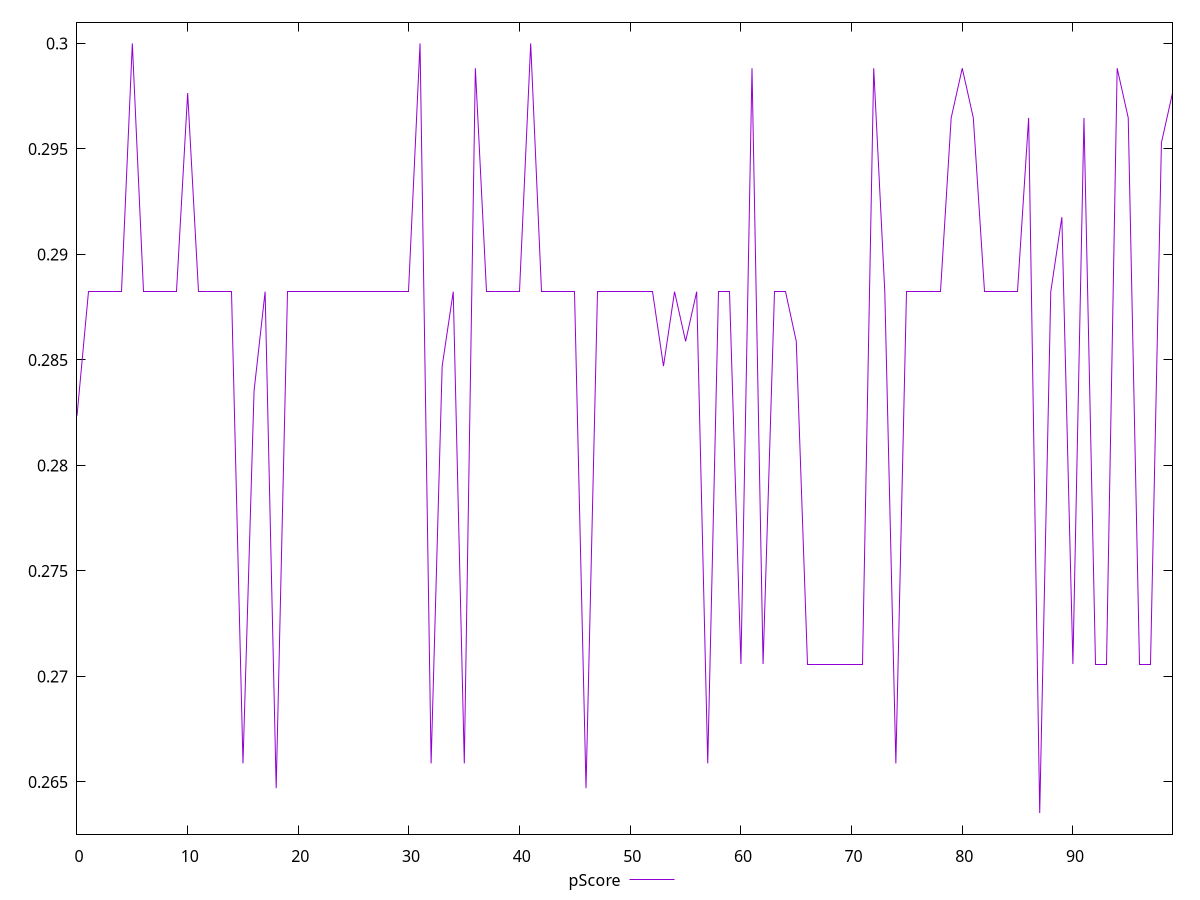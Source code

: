reset

$pScore <<EOF
0 0.2823529411764706
1 0.28823529411764703
2 0.28823529411764703
3 0.28823529411764703
4 0.28823529411764703
5 0.3
6 0.28823529411764703
7 0.28823529411764703
8 0.28823529411764703
9 0.28823529411764703
10 0.2976470588235294
11 0.28823529411764703
12 0.28823529411764703
13 0.28823529411764703
14 0.28823529411764703
15 0.26588235294117646
16 0.28352941176470586
17 0.28823529411764703
18 0.2647058823529412
19 0.28823529411764703
20 0.28823529411764703
21 0.28823529411764703
22 0.28823529411764703
23 0.28823529411764703
24 0.28823529411764703
25 0.28823529411764703
26 0.28823529411764703
27 0.28823529411764703
28 0.28823529411764703
29 0.28823529411764703
30 0.28823529411764703
31 0.3
32 0.26588235294117646
33 0.28470588235294114
34 0.28823529411764703
35 0.26588235294117646
36 0.2988235294117647
37 0.28823529411764703
38 0.28823529411764703
39 0.28823529411764703
40 0.28823529411764703
41 0.3
42 0.28823529411764703
43 0.28823529411764703
44 0.28823529411764703
45 0.28823529411764703
46 0.2647058823529412
47 0.28823529411764703
48 0.28823529411764703
49 0.28823529411764703
50 0.28823529411764703
51 0.28823529411764703
52 0.28823529411764703
53 0.28470588235294114
54 0.28823529411764703
55 0.2858823529411765
56 0.28823529411764703
57 0.26588235294117646
58 0.28823529411764703
59 0.28823529411764703
60 0.27058823529411763
61 0.2988235294117647
62 0.27058823529411763
63 0.28823529411764703
64 0.28823529411764703
65 0.2858823529411765
66 0.27058823529411763
67 0.27058823529411763
68 0.27058823529411763
69 0.27058823529411763
70 0.27058823529411763
71 0.27058823529411763
72 0.2988235294117647
73 0.28823529411764703
74 0.26588235294117646
75 0.28823529411764703
76 0.28823529411764703
77 0.28823529411764703
78 0.28823529411764703
79 0.29647058823529415
80 0.2988235294117647
81 0.29647058823529415
82 0.28823529411764703
83 0.28823529411764703
84 0.28823529411764703
85 0.28823529411764703
86 0.29647058823529415
87 0.2635294117647059
88 0.28823529411764703
89 0.2917647058823529
90 0.27058823529411763
91 0.29647058823529415
92 0.27058823529411763
93 0.27058823529411763
94 0.2988235294117647
95 0.29647058823529415
96 0.27058823529411763
97 0.27058823529411763
98 0.2952941176470588
99 0.2976470588235294
EOF

set key outside below
set xrange [0:99]
set yrange [0.2625294117647059:0.301]
set trange [0.2625294117647059:0.301]
set terminal svg size 640, 500 enhanced background rgb 'white'
set output "report_00018_2021-02-10T15-25-16.877Z/uses-text-compression/samples/pages+cached+noadtech+nomedia/pScore/values.svg"

plot $pScore title "pScore" with line

reset
